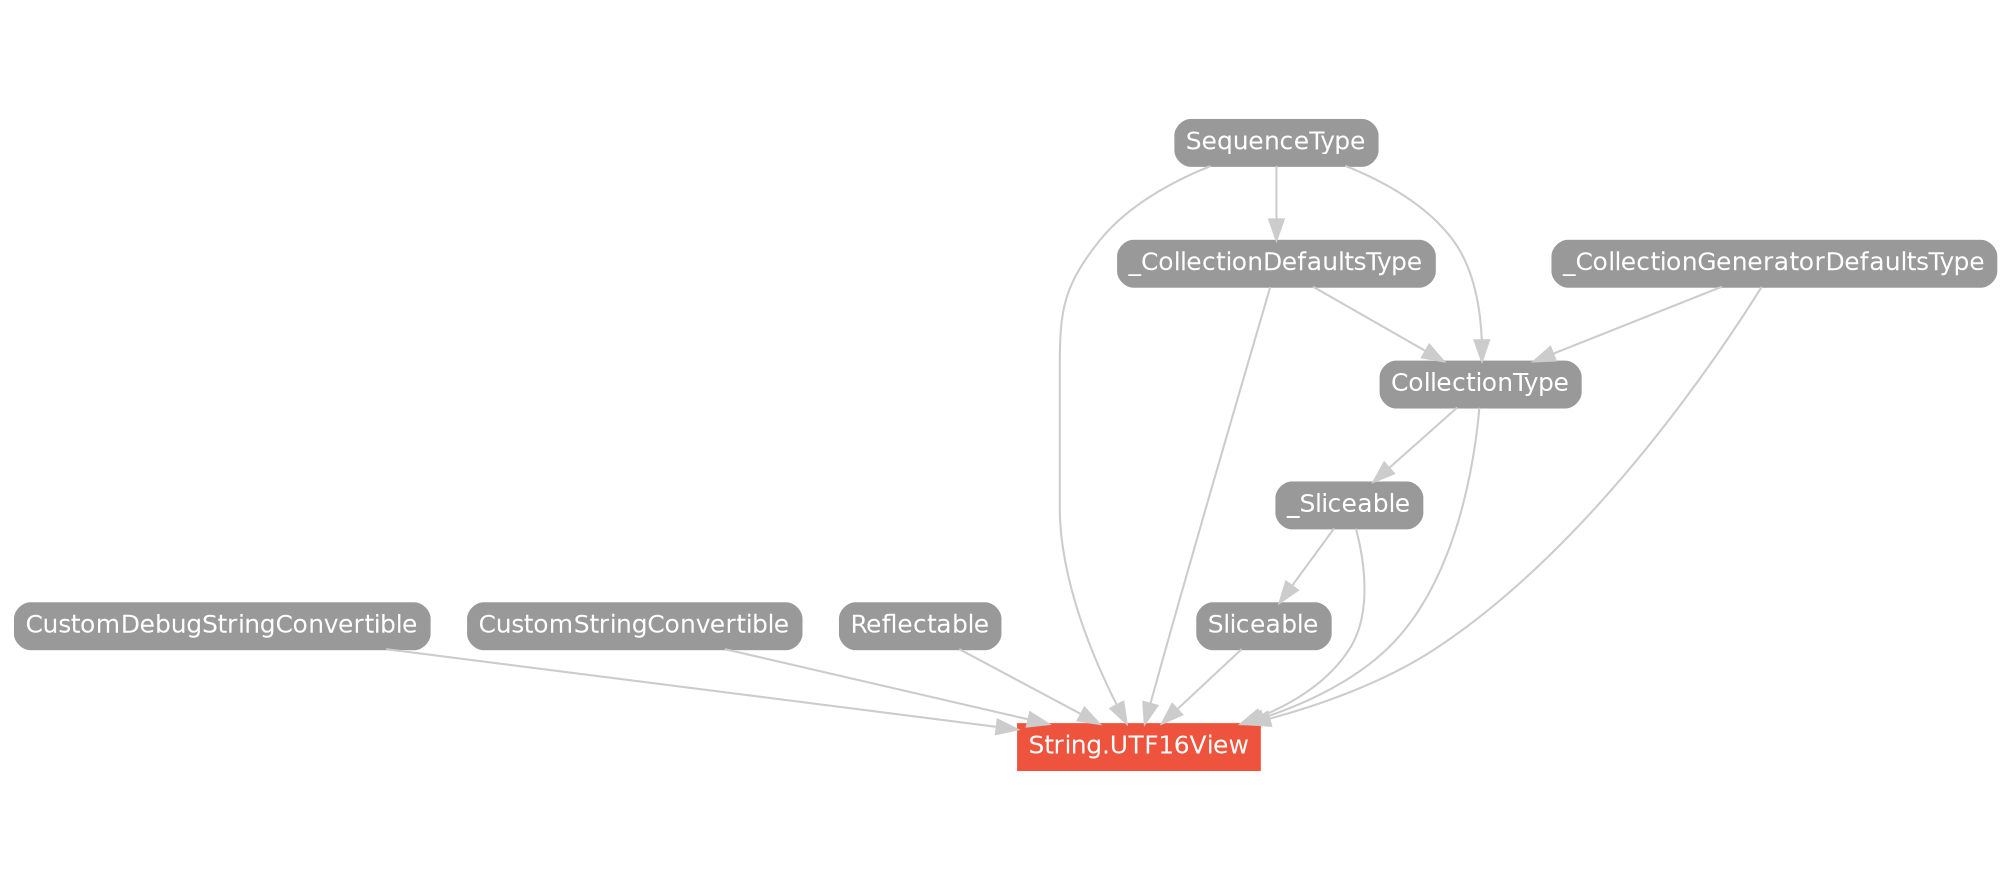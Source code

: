 strict digraph "String.UTF16View - Type Hierarchy - SwiftDoc.org" {
    pad="0.1,0.8"
    node [shape=box, style="filled,rounded", color="#999999", fillcolor="#999999", fontcolor=white, fontname=Helvetica, fontnames="Helvetica,sansserif", fontsize=12, margin="0.07,0.05", height="0.3"]
    edge [color="#cccccc"]
    "CollectionType" [URL="/protocol/CollectionType/"]
    "CustomDebugStringConvertible" [URL="/protocol/CustomDebugStringConvertible/"]
    "CustomStringConvertible" [URL="/protocol/CustomStringConvertible/"]
    "Reflectable" [URL="/protocol/Reflectable/"]
    "SequenceType" [URL="/protocol/SequenceType/"]
    "Sliceable" [URL="/protocol/Sliceable/"]
    "String.UTF16View" [URL="/type/String.UTF16View/", style="filled", fillcolor="#ee543d", color="#ee543d"]
    "_CollectionDefaultsType" [URL="/protocol/_CollectionDefaultsType/"]
    "_CollectionGeneratorDefaultsType" [URL="/protocol/_CollectionGeneratorDefaultsType/"]
    "_Sliceable" [URL="/protocol/_Sliceable/"]    "Sliceable" -> "String.UTF16View"
    "_Sliceable" -> "String.UTF16View"
    "CollectionType" -> "String.UTF16View"
    "SequenceType" -> "String.UTF16View"
    "_CollectionDefaultsType" -> "String.UTF16View"
    "_CollectionGeneratorDefaultsType" -> "String.UTF16View"
    "Reflectable" -> "String.UTF16View"
    "CustomStringConvertible" -> "String.UTF16View"
    "CustomDebugStringConvertible" -> "String.UTF16View"
    "_Sliceable" -> "Sliceable"
    "CollectionType" -> "_Sliceable"
    "SequenceType" -> "CollectionType"
    "_CollectionDefaultsType" -> "CollectionType"
    "_CollectionGeneratorDefaultsType" -> "CollectionType"
    "SequenceType" -> "_CollectionDefaultsType"
    "CollectionType" -> "_Sliceable"
    "SequenceType" -> "CollectionType"
    "_CollectionDefaultsType" -> "CollectionType"
    "_CollectionGeneratorDefaultsType" -> "CollectionType"
    "SequenceType" -> "_CollectionDefaultsType"
    "SequenceType" -> "CollectionType"
    "_CollectionDefaultsType" -> "CollectionType"
    "_CollectionGeneratorDefaultsType" -> "CollectionType"
    "SequenceType" -> "_CollectionDefaultsType"
    "SequenceType" -> "_CollectionDefaultsType"
    subgraph Types {
        rank = max; "String.UTF16View";
    }
}